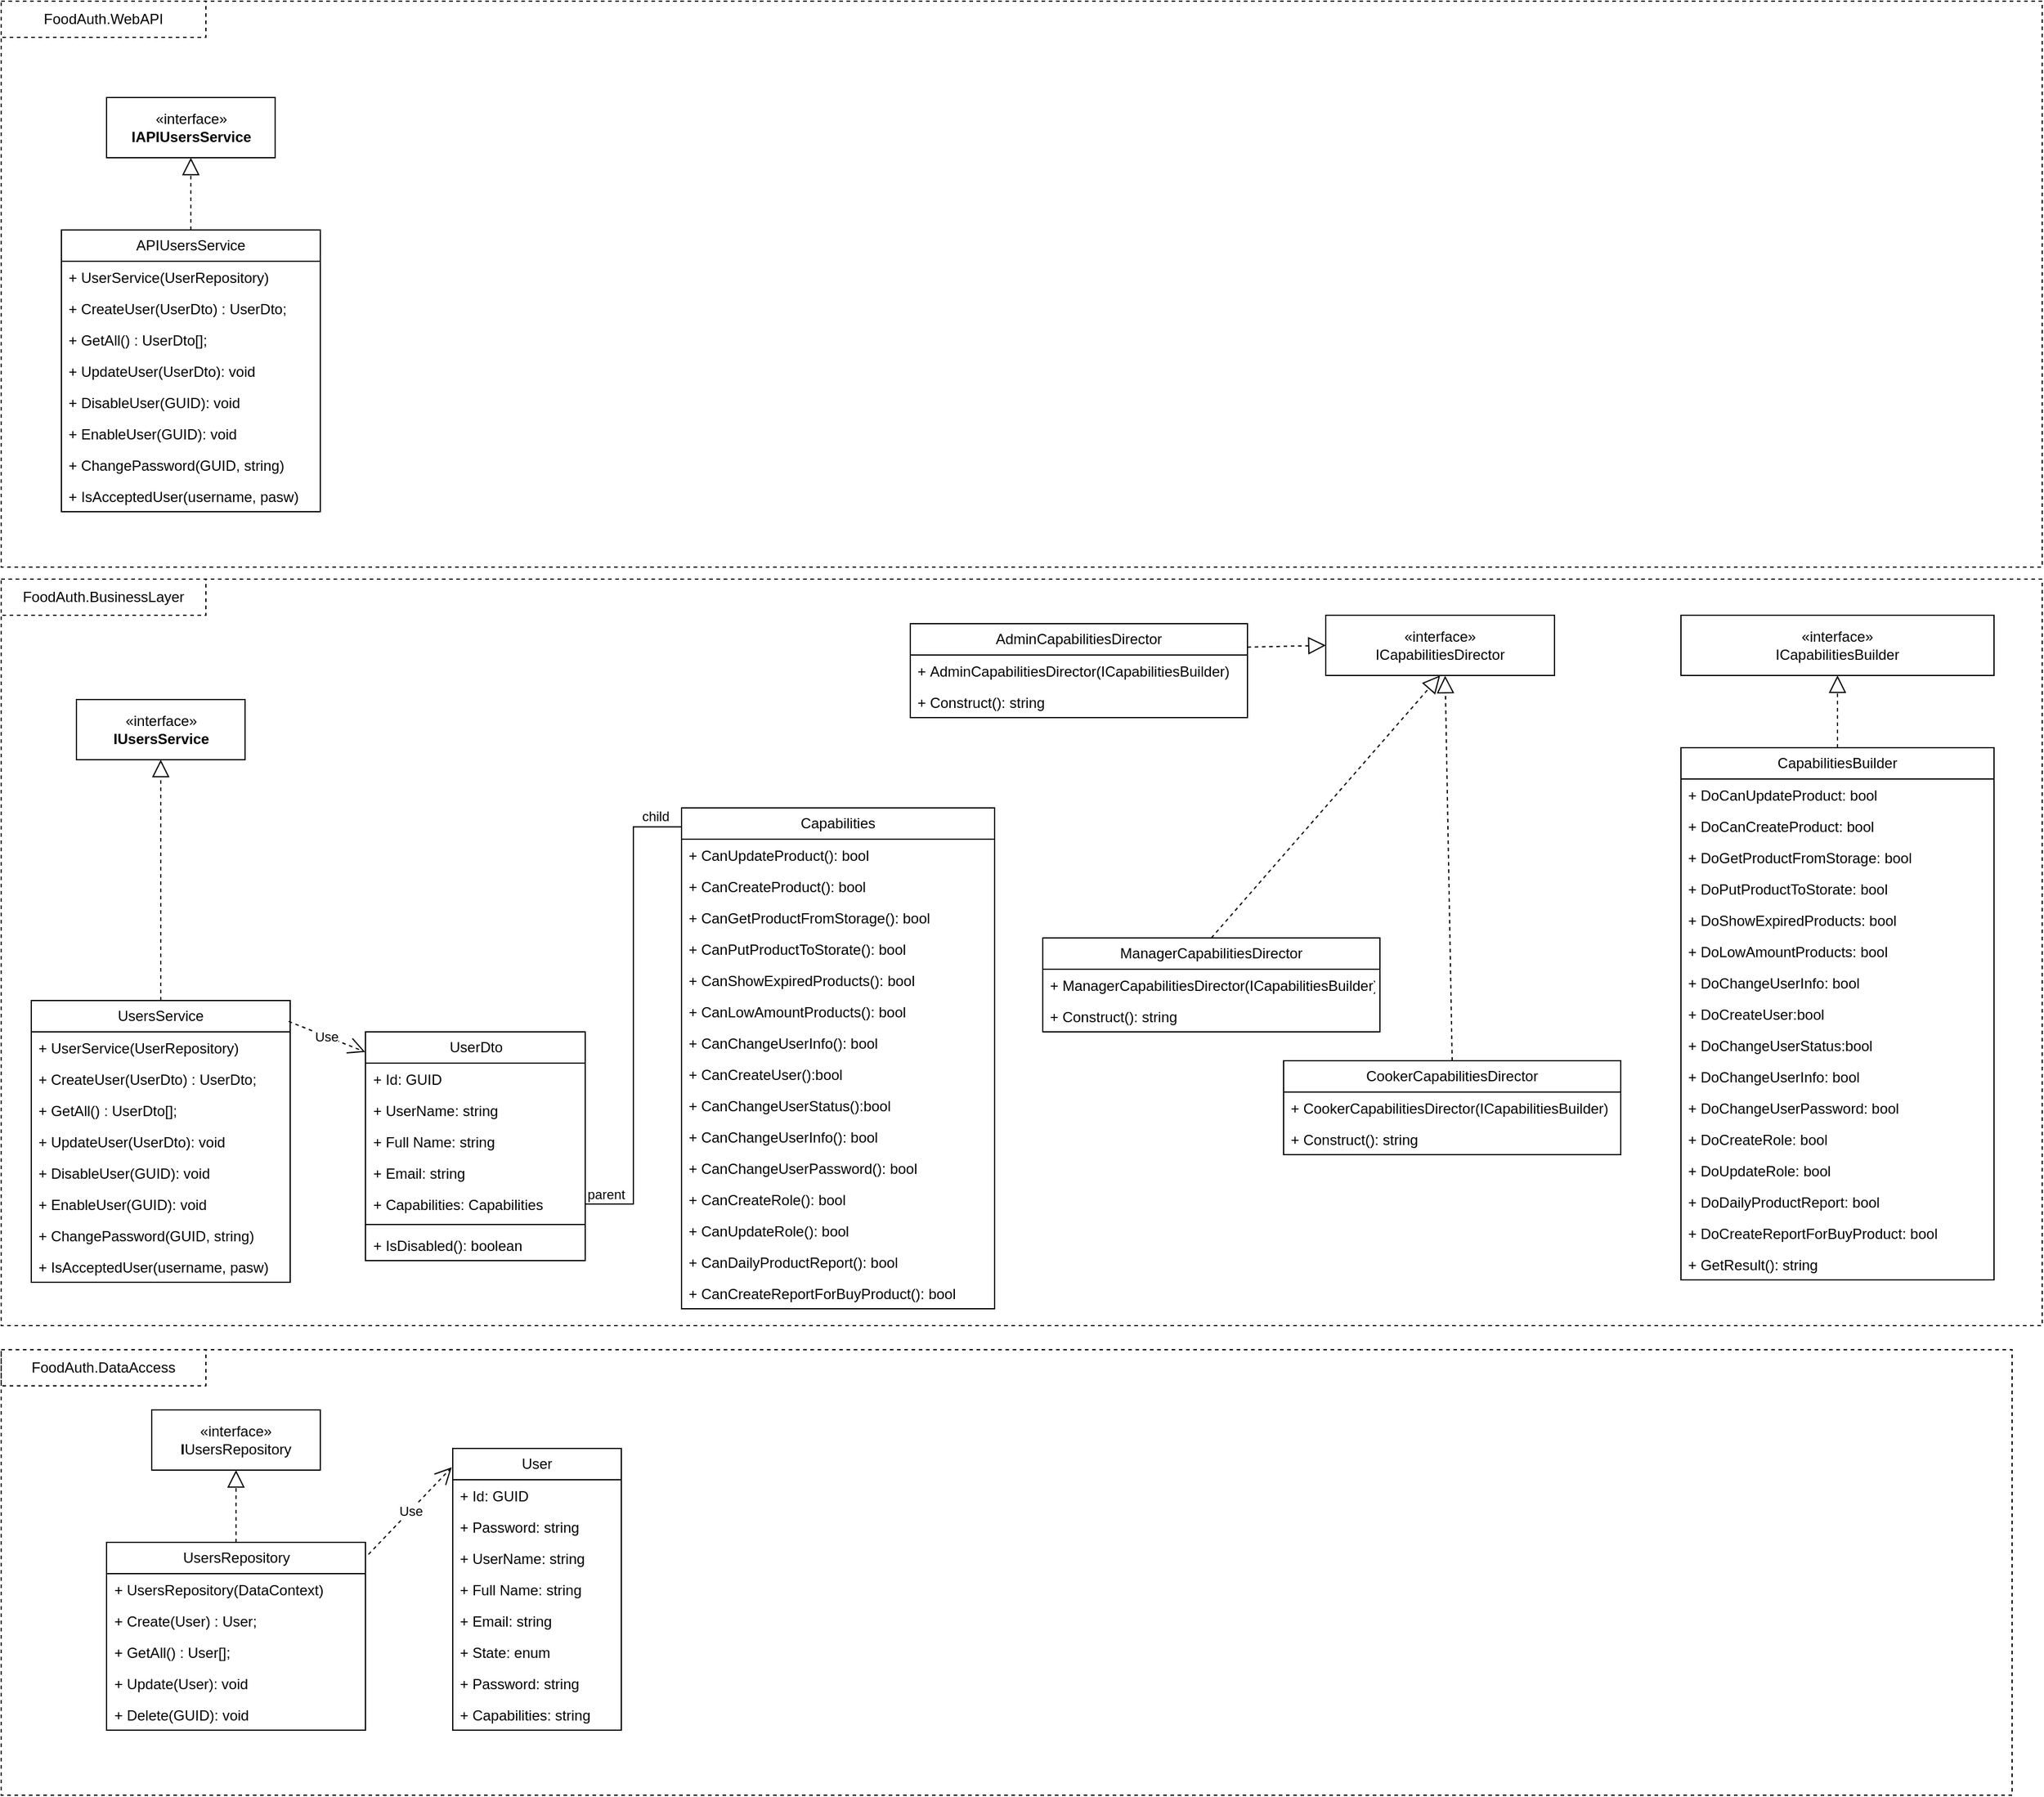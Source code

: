 <mxfile version="22.0.0" type="device">
  <diagram name="Page-1" id="muLGFRcbvZJjaOLJ9_g9">
    <mxGraphModel dx="5577" dy="3833" grid="1" gridSize="10" guides="1" tooltips="1" connect="1" arrows="1" fold="1" page="1" pageScale="1" pageWidth="850" pageHeight="1100" math="0" shadow="0">
      <root>
        <mxCell id="0" />
        <mxCell id="1" parent="0" />
        <mxCell id="N_aqeByG3ck3YnSyiemr-96" value="" style="rounded=0;whiteSpace=wrap;html=1;dashed=1;" parent="1" vertex="1">
          <mxGeometry x="-825" y="950" width="1670" height="370" as="geometry" />
        </mxCell>
        <mxCell id="N_aqeByG3ck3YnSyiemr-94" value="" style="rounded=0;whiteSpace=wrap;html=1;dashed=1;" parent="1" vertex="1">
          <mxGeometry x="-825" y="310" width="1695" height="620" as="geometry" />
        </mxCell>
        <mxCell id="N_aqeByG3ck3YnSyiemr-1" value="UserDto" style="swimlane;fontStyle=0;childLayout=stackLayout;horizontal=1;startSize=26;fillColor=none;horizontalStack=0;resizeParent=1;resizeParentMax=0;resizeLast=0;collapsible=1;marginBottom=0;whiteSpace=wrap;html=1;" parent="1" vertex="1">
          <mxGeometry x="-522.5" y="686" width="182.5" height="190" as="geometry" />
        </mxCell>
        <mxCell id="N_aqeByG3ck3YnSyiemr-2" value="+ Id: GUID" style="text;strokeColor=none;fillColor=none;align=left;verticalAlign=top;spacingLeft=4;spacingRight=4;overflow=hidden;rotatable=0;points=[[0,0.5],[1,0.5]];portConstraint=eastwest;whiteSpace=wrap;html=1;" parent="N_aqeByG3ck3YnSyiemr-1" vertex="1">
          <mxGeometry y="26" width="182.5" height="26" as="geometry" />
        </mxCell>
        <mxCell id="N_aqeByG3ck3YnSyiemr-3" value="+ UserName: string" style="text;strokeColor=none;fillColor=none;align=left;verticalAlign=top;spacingLeft=4;spacingRight=4;overflow=hidden;rotatable=0;points=[[0,0.5],[1,0.5]];portConstraint=eastwest;whiteSpace=wrap;html=1;" parent="N_aqeByG3ck3YnSyiemr-1" vertex="1">
          <mxGeometry y="52" width="182.5" height="26" as="geometry" />
        </mxCell>
        <mxCell id="N_aqeByG3ck3YnSyiemr-76" value="+ Full Name: string" style="text;strokeColor=none;fillColor=none;align=left;verticalAlign=top;spacingLeft=4;spacingRight=4;overflow=hidden;rotatable=0;points=[[0,0.5],[1,0.5]];portConstraint=eastwest;whiteSpace=wrap;html=1;" parent="N_aqeByG3ck3YnSyiemr-1" vertex="1">
          <mxGeometry y="78" width="182.5" height="26" as="geometry" />
        </mxCell>
        <mxCell id="N_aqeByG3ck3YnSyiemr-75" value="+ Email: string" style="text;strokeColor=none;fillColor=none;align=left;verticalAlign=top;spacingLeft=4;spacingRight=4;overflow=hidden;rotatable=0;points=[[0,0.5],[1,0.5]];portConstraint=eastwest;whiteSpace=wrap;html=1;" parent="N_aqeByG3ck3YnSyiemr-1" vertex="1">
          <mxGeometry y="104" width="182.5" height="26" as="geometry" />
        </mxCell>
        <mxCell id="_5ADlvDaST6qmJXqZXYF-72" value="+&amp;nbsp;Capabilities:&amp;nbsp;Capabilities" style="text;strokeColor=none;fillColor=none;align=left;verticalAlign=top;spacingLeft=4;spacingRight=4;overflow=hidden;rotatable=0;points=[[0,0.5],[1,0.5]];portConstraint=eastwest;whiteSpace=wrap;html=1;" vertex="1" parent="N_aqeByG3ck3YnSyiemr-1">
          <mxGeometry y="130" width="182.5" height="26" as="geometry" />
        </mxCell>
        <mxCell id="_5ADlvDaST6qmJXqZXYF-108" value="" style="line;strokeWidth=1;fillColor=none;align=left;verticalAlign=middle;spacingTop=-1;spacingLeft=3;spacingRight=3;rotatable=0;labelPosition=right;points=[];portConstraint=eastwest;strokeColor=inherit;" vertex="1" parent="N_aqeByG3ck3YnSyiemr-1">
          <mxGeometry y="156" width="182.5" height="8" as="geometry" />
        </mxCell>
        <mxCell id="N_aqeByG3ck3YnSyiemr-90" value="+ IsDisabled(): boolean" style="text;strokeColor=none;fillColor=none;align=left;verticalAlign=top;spacingLeft=4;spacingRight=4;overflow=hidden;rotatable=0;points=[[0,0.5],[1,0.5]];portConstraint=eastwest;whiteSpace=wrap;html=1;" parent="N_aqeByG3ck3YnSyiemr-1" vertex="1">
          <mxGeometry y="164" width="182.5" height="26" as="geometry" />
        </mxCell>
        <mxCell id="N_aqeByG3ck3YnSyiemr-9" value="UsersService" style="swimlane;fontStyle=0;childLayout=stackLayout;horizontal=1;startSize=26;fillColor=none;horizontalStack=0;resizeParent=1;resizeParentMax=0;resizeLast=0;collapsible=1;marginBottom=0;whiteSpace=wrap;html=1;" parent="1" vertex="1">
          <mxGeometry x="-800" y="660" width="215" height="234" as="geometry" />
        </mxCell>
        <mxCell id="N_aqeByG3ck3YnSyiemr-11" value="&lt;div style=&quot;text-align: center;&quot;&gt;+&amp;nbsp;UserService(UserRepository)&lt;/div&gt;" style="text;strokeColor=none;fillColor=none;align=left;verticalAlign=top;spacingLeft=4;spacingRight=4;overflow=hidden;rotatable=0;points=[[0,0.5],[1,0.5]];portConstraint=eastwest;whiteSpace=wrap;html=1;" parent="N_aqeByG3ck3YnSyiemr-9" vertex="1">
          <mxGeometry y="26" width="215" height="26" as="geometry" />
        </mxCell>
        <mxCell id="N_aqeByG3ck3YnSyiemr-41" value="+ CreateUser(UserDto) : UserDto;" style="text;strokeColor=none;fillColor=none;align=left;verticalAlign=top;spacingLeft=4;spacingRight=4;overflow=hidden;rotatable=0;points=[[0,0.5],[1,0.5]];portConstraint=eastwest;whiteSpace=wrap;html=1;" parent="N_aqeByG3ck3YnSyiemr-9" vertex="1">
          <mxGeometry y="52" width="215" height="26" as="geometry" />
        </mxCell>
        <mxCell id="N_aqeByG3ck3YnSyiemr-86" value="+ GetAll() : UserDto[];" style="text;strokeColor=none;fillColor=none;align=left;verticalAlign=top;spacingLeft=4;spacingRight=4;overflow=hidden;rotatable=0;points=[[0,0.5],[1,0.5]];portConstraint=eastwest;whiteSpace=wrap;html=1;" parent="N_aqeByG3ck3YnSyiemr-9" vertex="1">
          <mxGeometry y="78" width="215" height="26" as="geometry" />
        </mxCell>
        <mxCell id="N_aqeByG3ck3YnSyiemr-40" value="+ UpdateUser(UserDto): void" style="text;strokeColor=none;fillColor=none;align=left;verticalAlign=top;spacingLeft=4;spacingRight=4;overflow=hidden;rotatable=0;points=[[0,0.5],[1,0.5]];portConstraint=eastwest;whiteSpace=wrap;html=1;" parent="N_aqeByG3ck3YnSyiemr-9" vertex="1">
          <mxGeometry y="104" width="215" height="26" as="geometry" />
        </mxCell>
        <mxCell id="N_aqeByG3ck3YnSyiemr-17" value="+ DisableUser(GUID): void" style="text;strokeColor=none;fillColor=none;align=left;verticalAlign=top;spacingLeft=4;spacingRight=4;overflow=hidden;rotatable=0;points=[[0,0.5],[1,0.5]];portConstraint=eastwest;whiteSpace=wrap;html=1;" parent="N_aqeByG3ck3YnSyiemr-9" vertex="1">
          <mxGeometry y="130" width="215" height="26" as="geometry" />
        </mxCell>
        <mxCell id="N_aqeByG3ck3YnSyiemr-91" value="+ EnableUser(GUID): void" style="text;strokeColor=none;fillColor=none;align=left;verticalAlign=top;spacingLeft=4;spacingRight=4;overflow=hidden;rotatable=0;points=[[0,0.5],[1,0.5]];portConstraint=eastwest;whiteSpace=wrap;html=1;" parent="N_aqeByG3ck3YnSyiemr-9" vertex="1">
          <mxGeometry y="156" width="215" height="26" as="geometry" />
        </mxCell>
        <mxCell id="N_aqeByG3ck3YnSyiemr-89" value="+ ChangePassword(GUID, string)" style="text;strokeColor=none;fillColor=none;align=left;verticalAlign=top;spacingLeft=4;spacingRight=4;overflow=hidden;rotatable=0;points=[[0,0.5],[1,0.5]];portConstraint=eastwest;whiteSpace=wrap;html=1;" parent="N_aqeByG3ck3YnSyiemr-9" vertex="1">
          <mxGeometry y="182" width="215" height="26" as="geometry" />
        </mxCell>
        <mxCell id="N_aqeByG3ck3YnSyiemr-22" value="+ IsAcceptedUser(username, pasw)" style="text;strokeColor=none;fillColor=none;align=left;verticalAlign=top;spacingLeft=4;spacingRight=4;overflow=hidden;rotatable=0;points=[[0,0.5],[1,0.5]];portConstraint=eastwest;whiteSpace=wrap;html=1;" parent="N_aqeByG3ck3YnSyiemr-9" vertex="1">
          <mxGeometry y="208" width="215" height="26" as="geometry" />
        </mxCell>
        <mxCell id="N_aqeByG3ck3YnSyiemr-26" value="«interface»&lt;br&gt;&lt;b&gt;IUsersService&lt;/b&gt;" style="html=1;whiteSpace=wrap;" parent="1" vertex="1">
          <mxGeometry x="-762.5" y="410" width="140" height="50" as="geometry" />
        </mxCell>
        <mxCell id="N_aqeByG3ck3YnSyiemr-27" value="" style="endArrow=block;dashed=1;endFill=0;endSize=12;html=1;rounded=0;entryX=0.5;entryY=1;entryDx=0;entryDy=0;exitX=0.5;exitY=0;exitDx=0;exitDy=0;" parent="1" source="N_aqeByG3ck3YnSyiemr-9" target="N_aqeByG3ck3YnSyiemr-26" edge="1">
          <mxGeometry width="160" relative="1" as="geometry">
            <mxPoint x="-622.25" y="638" as="sourcePoint" />
            <mxPoint x="-781.25" y="519" as="targetPoint" />
          </mxGeometry>
        </mxCell>
        <mxCell id="N_aqeByG3ck3YnSyiemr-95" value="FoodAuth.BusinessLayer" style="text;html=1;strokeColor=default;fillColor=none;align=center;verticalAlign=middle;whiteSpace=wrap;rounded=0;dashed=1;" parent="1" vertex="1">
          <mxGeometry x="-825" y="310" width="170" height="30" as="geometry" />
        </mxCell>
        <mxCell id="N_aqeByG3ck3YnSyiemr-97" value="FoodAuth.DataAccess" style="text;html=1;strokeColor=default;fillColor=none;align=center;verticalAlign=middle;whiteSpace=wrap;rounded=0;dashed=1;" parent="1" vertex="1">
          <mxGeometry x="-825" y="950" width="170" height="30" as="geometry" />
        </mxCell>
        <mxCell id="N_aqeByG3ck3YnSyiemr-98" value="UsersRepository" style="swimlane;fontStyle=0;childLayout=stackLayout;horizontal=1;startSize=26;fillColor=none;horizontalStack=0;resizeParent=1;resizeParentMax=0;resizeLast=0;collapsible=1;marginBottom=0;whiteSpace=wrap;html=1;" parent="1" vertex="1">
          <mxGeometry x="-737.5" y="1110" width="215" height="156" as="geometry" />
        </mxCell>
        <mxCell id="N_aqeByG3ck3YnSyiemr-99" value="&lt;div style=&quot;text-align: center;&quot;&gt;+ UsersRepository(DataContext)&lt;/div&gt;" style="text;strokeColor=none;fillColor=none;align=left;verticalAlign=top;spacingLeft=4;spacingRight=4;overflow=hidden;rotatable=0;points=[[0,0.5],[1,0.5]];portConstraint=eastwest;whiteSpace=wrap;html=1;" parent="N_aqeByG3ck3YnSyiemr-98" vertex="1">
          <mxGeometry y="26" width="215" height="26" as="geometry" />
        </mxCell>
        <mxCell id="N_aqeByG3ck3YnSyiemr-100" value="+ Create(User) : User;" style="text;strokeColor=none;fillColor=none;align=left;verticalAlign=top;spacingLeft=4;spacingRight=4;overflow=hidden;rotatable=0;points=[[0,0.5],[1,0.5]];portConstraint=eastwest;whiteSpace=wrap;html=1;" parent="N_aqeByG3ck3YnSyiemr-98" vertex="1">
          <mxGeometry y="52" width="215" height="26" as="geometry" />
        </mxCell>
        <mxCell id="N_aqeByG3ck3YnSyiemr-101" value="+ GetAll() : User[];" style="text;strokeColor=none;fillColor=none;align=left;verticalAlign=top;spacingLeft=4;spacingRight=4;overflow=hidden;rotatable=0;points=[[0,0.5],[1,0.5]];portConstraint=eastwest;whiteSpace=wrap;html=1;" parent="N_aqeByG3ck3YnSyiemr-98" vertex="1">
          <mxGeometry y="78" width="215" height="26" as="geometry" />
        </mxCell>
        <mxCell id="N_aqeByG3ck3YnSyiemr-102" value="+ Update(User): void" style="text;strokeColor=none;fillColor=none;align=left;verticalAlign=top;spacingLeft=4;spacingRight=4;overflow=hidden;rotatable=0;points=[[0,0.5],[1,0.5]];portConstraint=eastwest;whiteSpace=wrap;html=1;" parent="N_aqeByG3ck3YnSyiemr-98" vertex="1">
          <mxGeometry y="104" width="215" height="26" as="geometry" />
        </mxCell>
        <mxCell id="N_aqeByG3ck3YnSyiemr-103" value="+ Delete(GUID): void" style="text;strokeColor=none;fillColor=none;align=left;verticalAlign=top;spacingLeft=4;spacingRight=4;overflow=hidden;rotatable=0;points=[[0,0.5],[1,0.5]];portConstraint=eastwest;whiteSpace=wrap;html=1;" parent="N_aqeByG3ck3YnSyiemr-98" vertex="1">
          <mxGeometry y="130" width="215" height="26" as="geometry" />
        </mxCell>
        <mxCell id="N_aqeByG3ck3YnSyiemr-107" value="«interface»&lt;br&gt;&lt;b&gt;I&lt;/b&gt;UsersRepository" style="html=1;whiteSpace=wrap;" parent="1" vertex="1">
          <mxGeometry x="-700" y="1000" width="140" height="50" as="geometry" />
        </mxCell>
        <mxCell id="N_aqeByG3ck3YnSyiemr-108" value="" style="endArrow=block;dashed=1;endFill=0;endSize=12;html=1;rounded=0;entryX=0.5;entryY=1;entryDx=0;entryDy=0;exitX=0.5;exitY=0;exitDx=0;exitDy=0;" parent="1" source="N_aqeByG3ck3YnSyiemr-98" target="N_aqeByG3ck3YnSyiemr-107" edge="1">
          <mxGeometry width="160" relative="1" as="geometry">
            <mxPoint x="-629.5" y="1100" as="sourcePoint" />
            <mxPoint x="-827.5" y="1029" as="targetPoint" />
          </mxGeometry>
        </mxCell>
        <mxCell id="N_aqeByG3ck3YnSyiemr-125" value="User" style="swimlane;fontStyle=0;childLayout=stackLayout;horizontal=1;startSize=26;fillColor=none;horizontalStack=0;resizeParent=1;resizeParentMax=0;resizeLast=0;collapsible=1;marginBottom=0;whiteSpace=wrap;html=1;" parent="1" vertex="1">
          <mxGeometry x="-450" y="1032" width="140" height="234" as="geometry" />
        </mxCell>
        <mxCell id="N_aqeByG3ck3YnSyiemr-126" value="+ Id: GUID" style="text;strokeColor=none;fillColor=none;align=left;verticalAlign=top;spacingLeft=4;spacingRight=4;overflow=hidden;rotatable=0;points=[[0,0.5],[1,0.5]];portConstraint=eastwest;whiteSpace=wrap;html=1;" parent="N_aqeByG3ck3YnSyiemr-125" vertex="1">
          <mxGeometry y="26" width="140" height="26" as="geometry" />
        </mxCell>
        <mxCell id="N_aqeByG3ck3YnSyiemr-135" value="+ Password: string" style="text;strokeColor=none;fillColor=none;align=left;verticalAlign=top;spacingLeft=4;spacingRight=4;overflow=hidden;rotatable=0;points=[[0,0.5],[1,0.5]];portConstraint=eastwest;whiteSpace=wrap;html=1;" parent="N_aqeByG3ck3YnSyiemr-125" vertex="1">
          <mxGeometry y="52" width="140" height="26" as="geometry" />
        </mxCell>
        <mxCell id="N_aqeByG3ck3YnSyiemr-127" value="+ UserName: string" style="text;strokeColor=none;fillColor=none;align=left;verticalAlign=top;spacingLeft=4;spacingRight=4;overflow=hidden;rotatable=0;points=[[0,0.5],[1,0.5]];portConstraint=eastwest;whiteSpace=wrap;html=1;" parent="N_aqeByG3ck3YnSyiemr-125" vertex="1">
          <mxGeometry y="78" width="140" height="26" as="geometry" />
        </mxCell>
        <mxCell id="N_aqeByG3ck3YnSyiemr-128" value="+ Full Name: string" style="text;strokeColor=none;fillColor=none;align=left;verticalAlign=top;spacingLeft=4;spacingRight=4;overflow=hidden;rotatable=0;points=[[0,0.5],[1,0.5]];portConstraint=eastwest;whiteSpace=wrap;html=1;" parent="N_aqeByG3ck3YnSyiemr-125" vertex="1">
          <mxGeometry y="104" width="140" height="26" as="geometry" />
        </mxCell>
        <mxCell id="N_aqeByG3ck3YnSyiemr-129" value="+ Email: string" style="text;strokeColor=none;fillColor=none;align=left;verticalAlign=top;spacingLeft=4;spacingRight=4;overflow=hidden;rotatable=0;points=[[0,0.5],[1,0.5]];portConstraint=eastwest;whiteSpace=wrap;html=1;" parent="N_aqeByG3ck3YnSyiemr-125" vertex="1">
          <mxGeometry y="130" width="140" height="26" as="geometry" />
        </mxCell>
        <mxCell id="N_aqeByG3ck3YnSyiemr-130" value="+ State: enum" style="text;strokeColor=none;fillColor=none;align=left;verticalAlign=top;spacingLeft=4;spacingRight=4;overflow=hidden;rotatable=0;points=[[0,0.5],[1,0.5]];portConstraint=eastwest;whiteSpace=wrap;html=1;" parent="N_aqeByG3ck3YnSyiemr-125" vertex="1">
          <mxGeometry y="156" width="140" height="26" as="geometry" />
        </mxCell>
        <mxCell id="N_aqeByG3ck3YnSyiemr-131" value="+ Password: string" style="text;strokeColor=none;fillColor=none;align=left;verticalAlign=top;spacingLeft=4;spacingRight=4;overflow=hidden;rotatable=0;points=[[0,0.5],[1,0.5]];portConstraint=eastwest;whiteSpace=wrap;html=1;" parent="N_aqeByG3ck3YnSyiemr-125" vertex="1">
          <mxGeometry y="182" width="140" height="26" as="geometry" />
        </mxCell>
        <mxCell id="_5ADlvDaST6qmJXqZXYF-67" value="+ Capabilities: string" style="text;strokeColor=none;fillColor=none;align=left;verticalAlign=top;spacingLeft=4;spacingRight=4;overflow=hidden;rotatable=0;points=[[0,0.5],[1,0.5]];portConstraint=eastwest;whiteSpace=wrap;html=1;" vertex="1" parent="N_aqeByG3ck3YnSyiemr-125">
          <mxGeometry y="208" width="140" height="26" as="geometry" />
        </mxCell>
        <mxCell id="_5ADlvDaST6qmJXqZXYF-4" value="CapabilitiesBuilder" style="swimlane;fontStyle=0;childLayout=stackLayout;horizontal=1;startSize=26;fillColor=none;horizontalStack=0;resizeParent=1;resizeParentMax=0;resizeLast=0;collapsible=1;marginBottom=0;whiteSpace=wrap;html=1;" vertex="1" parent="1">
          <mxGeometry x="570" y="450" width="260" height="442" as="geometry" />
        </mxCell>
        <mxCell id="_5ADlvDaST6qmJXqZXYF-8" value="+ DoCanUpdateProduct: bool" style="text;strokeColor=none;fillColor=none;align=left;verticalAlign=top;spacingLeft=4;spacingRight=4;overflow=hidden;rotatable=0;points=[[0,0.5],[1,0.5]];portConstraint=eastwest;whiteSpace=wrap;html=1;" vertex="1" parent="_5ADlvDaST6qmJXqZXYF-4">
          <mxGeometry y="26" width="260" height="26" as="geometry" />
        </mxCell>
        <mxCell id="_5ADlvDaST6qmJXqZXYF-6" value="+ DoCanCreateProduct: bool" style="text;strokeColor=none;fillColor=none;align=left;verticalAlign=top;spacingLeft=4;spacingRight=4;overflow=hidden;rotatable=0;points=[[0,0.5],[1,0.5]];portConstraint=eastwest;whiteSpace=wrap;html=1;" vertex="1" parent="_5ADlvDaST6qmJXqZXYF-4">
          <mxGeometry y="52" width="260" height="26" as="geometry" />
        </mxCell>
        <mxCell id="_5ADlvDaST6qmJXqZXYF-7" value="+ DoGetProductFromStorage: bool" style="text;strokeColor=none;fillColor=none;align=left;verticalAlign=top;spacingLeft=4;spacingRight=4;overflow=hidden;rotatable=0;points=[[0,0.5],[1,0.5]];portConstraint=eastwest;whiteSpace=wrap;html=1;" vertex="1" parent="_5ADlvDaST6qmJXqZXYF-4">
          <mxGeometry y="78" width="260" height="26" as="geometry" />
        </mxCell>
        <mxCell id="_5ADlvDaST6qmJXqZXYF-9" value="+&amp;nbsp;DoPutProductToStorate: bool" style="text;strokeColor=none;fillColor=none;align=left;verticalAlign=top;spacingLeft=4;spacingRight=4;overflow=hidden;rotatable=0;points=[[0,0.5],[1,0.5]];portConstraint=eastwest;whiteSpace=wrap;html=1;" vertex="1" parent="_5ADlvDaST6qmJXqZXYF-4">
          <mxGeometry y="104" width="260" height="26" as="geometry" />
        </mxCell>
        <mxCell id="_5ADlvDaST6qmJXqZXYF-10" value="+&amp;nbsp;DoShowExpiredProducts: bool" style="text;strokeColor=none;fillColor=none;align=left;verticalAlign=top;spacingLeft=4;spacingRight=4;overflow=hidden;rotatable=0;points=[[0,0.5],[1,0.5]];portConstraint=eastwest;whiteSpace=wrap;html=1;" vertex="1" parent="_5ADlvDaST6qmJXqZXYF-4">
          <mxGeometry y="130" width="260" height="26" as="geometry" />
        </mxCell>
        <mxCell id="_5ADlvDaST6qmJXqZXYF-11" value="+&amp;nbsp;DoLowAmountProducts: bool" style="text;strokeColor=none;fillColor=none;align=left;verticalAlign=top;spacingLeft=4;spacingRight=4;overflow=hidden;rotatable=0;points=[[0,0.5],[1,0.5]];portConstraint=eastwest;whiteSpace=wrap;html=1;" vertex="1" parent="_5ADlvDaST6qmJXqZXYF-4">
          <mxGeometry y="156" width="260" height="26" as="geometry" />
        </mxCell>
        <mxCell id="_5ADlvDaST6qmJXqZXYF-12" value="+ DoChangeUserInfo: bool" style="text;strokeColor=none;fillColor=none;align=left;verticalAlign=top;spacingLeft=4;spacingRight=4;overflow=hidden;rotatable=0;points=[[0,0.5],[1,0.5]];portConstraint=eastwest;whiteSpace=wrap;html=1;" vertex="1" parent="_5ADlvDaST6qmJXqZXYF-4">
          <mxGeometry y="182" width="260" height="26" as="geometry" />
        </mxCell>
        <mxCell id="_5ADlvDaST6qmJXqZXYF-26" value="+&amp;nbsp;DoCreateUser:bool" style="text;strokeColor=none;fillColor=none;align=left;verticalAlign=top;spacingLeft=4;spacingRight=4;overflow=hidden;rotatable=0;points=[[0,0.5],[1,0.5]];portConstraint=eastwest;whiteSpace=wrap;html=1;" vertex="1" parent="_5ADlvDaST6qmJXqZXYF-4">
          <mxGeometry y="208" width="260" height="26" as="geometry" />
        </mxCell>
        <mxCell id="_5ADlvDaST6qmJXqZXYF-27" value="+&amp;nbsp;DoChangeUserStatus:bool" style="text;strokeColor=none;fillColor=none;align=left;verticalAlign=top;spacingLeft=4;spacingRight=4;overflow=hidden;rotatable=0;points=[[0,0.5],[1,0.5]];portConstraint=eastwest;whiteSpace=wrap;html=1;" vertex="1" parent="_5ADlvDaST6qmJXqZXYF-4">
          <mxGeometry y="234" width="260" height="26" as="geometry" />
        </mxCell>
        <mxCell id="_5ADlvDaST6qmJXqZXYF-28" value="+ DoChangeUserInfo: bool" style="text;strokeColor=none;fillColor=none;align=left;verticalAlign=top;spacingLeft=4;spacingRight=4;overflow=hidden;rotatable=0;points=[[0,0.5],[1,0.5]];portConstraint=eastwest;whiteSpace=wrap;html=1;" vertex="1" parent="_5ADlvDaST6qmJXqZXYF-4">
          <mxGeometry y="260" width="260" height="26" as="geometry" />
        </mxCell>
        <mxCell id="_5ADlvDaST6qmJXqZXYF-29" value="+&amp;nbsp;DoChangeUserPassword: bool" style="text;strokeColor=none;fillColor=none;align=left;verticalAlign=top;spacingLeft=4;spacingRight=4;overflow=hidden;rotatable=0;points=[[0,0.5],[1,0.5]];portConstraint=eastwest;whiteSpace=wrap;html=1;" vertex="1" parent="_5ADlvDaST6qmJXqZXYF-4">
          <mxGeometry y="286" width="260" height="26" as="geometry" />
        </mxCell>
        <mxCell id="_5ADlvDaST6qmJXqZXYF-30" value="+&amp;nbsp;DoCreateRole: bool" style="text;strokeColor=none;fillColor=none;align=left;verticalAlign=top;spacingLeft=4;spacingRight=4;overflow=hidden;rotatable=0;points=[[0,0.5],[1,0.5]];portConstraint=eastwest;whiteSpace=wrap;html=1;" vertex="1" parent="_5ADlvDaST6qmJXqZXYF-4">
          <mxGeometry y="312" width="260" height="26" as="geometry" />
        </mxCell>
        <mxCell id="_5ADlvDaST6qmJXqZXYF-31" value="+&amp;nbsp;DoUpdateRole: bool" style="text;strokeColor=none;fillColor=none;align=left;verticalAlign=top;spacingLeft=4;spacingRight=4;overflow=hidden;rotatable=0;points=[[0,0.5],[1,0.5]];portConstraint=eastwest;whiteSpace=wrap;html=1;" vertex="1" parent="_5ADlvDaST6qmJXqZXYF-4">
          <mxGeometry y="338" width="260" height="26" as="geometry" />
        </mxCell>
        <mxCell id="_5ADlvDaST6qmJXqZXYF-32" value="+&amp;nbsp;DoDailyProductReport: bool" style="text;strokeColor=none;fillColor=none;align=left;verticalAlign=top;spacingLeft=4;spacingRight=4;overflow=hidden;rotatable=0;points=[[0,0.5],[1,0.5]];portConstraint=eastwest;whiteSpace=wrap;html=1;" vertex="1" parent="_5ADlvDaST6qmJXqZXYF-4">
          <mxGeometry y="364" width="260" height="26" as="geometry" />
        </mxCell>
        <mxCell id="_5ADlvDaST6qmJXqZXYF-33" value="+&amp;nbsp;DoCreateReportForBuyProduct: bool" style="text;strokeColor=none;fillColor=none;align=left;verticalAlign=top;spacingLeft=4;spacingRight=4;overflow=hidden;rotatable=0;points=[[0,0.5],[1,0.5]];portConstraint=eastwest;whiteSpace=wrap;html=1;" vertex="1" parent="_5ADlvDaST6qmJXqZXYF-4">
          <mxGeometry y="390" width="260" height="26" as="geometry" />
        </mxCell>
        <mxCell id="_5ADlvDaST6qmJXqZXYF-59" value="+&amp;nbsp;GetResult(): string" style="text;strokeColor=none;fillColor=none;align=left;verticalAlign=top;spacingLeft=4;spacingRight=4;overflow=hidden;rotatable=0;points=[[0,0.5],[1,0.5]];portConstraint=eastwest;whiteSpace=wrap;html=1;" vertex="1" parent="_5ADlvDaST6qmJXqZXYF-4">
          <mxGeometry y="416" width="260" height="26" as="geometry" />
        </mxCell>
        <mxCell id="_5ADlvDaST6qmJXqZXYF-37" value="CookerCapabilitiesDirector" style="swimlane;fontStyle=0;childLayout=stackLayout;horizontal=1;startSize=26;fillColor=none;horizontalStack=0;resizeParent=1;resizeParentMax=0;resizeLast=0;collapsible=1;marginBottom=0;whiteSpace=wrap;html=1;" vertex="1" parent="1">
          <mxGeometry x="240" y="710" width="280" height="78" as="geometry" />
        </mxCell>
        <mxCell id="_5ADlvDaST6qmJXqZXYF-38" value="+&amp;nbsp;CookerCapabilitiesDirector(ICapabilitiesBuilder)" style="text;strokeColor=none;fillColor=none;align=left;verticalAlign=top;spacingLeft=4;spacingRight=4;overflow=hidden;rotatable=0;points=[[0,0.5],[1,0.5]];portConstraint=eastwest;whiteSpace=wrap;html=1;" vertex="1" parent="_5ADlvDaST6qmJXqZXYF-37">
          <mxGeometry y="26" width="280" height="26" as="geometry" />
        </mxCell>
        <mxCell id="_5ADlvDaST6qmJXqZXYF-54" value="+&amp;nbsp;Construct(): string" style="text;strokeColor=none;fillColor=none;align=left;verticalAlign=top;spacingLeft=4;spacingRight=4;overflow=hidden;rotatable=0;points=[[0,0.5],[1,0.5]];portConstraint=eastwest;whiteSpace=wrap;html=1;" vertex="1" parent="_5ADlvDaST6qmJXqZXYF-37">
          <mxGeometry y="52" width="280" height="26" as="geometry" />
        </mxCell>
        <mxCell id="_5ADlvDaST6qmJXqZXYF-55" value="«interface»&lt;br&gt;ICapabilitiesBuilder" style="html=1;whiteSpace=wrap;" vertex="1" parent="1">
          <mxGeometry x="570" y="340" width="260" height="50" as="geometry" />
        </mxCell>
        <mxCell id="_5ADlvDaST6qmJXqZXYF-56" value="" style="endArrow=block;dashed=1;endFill=0;endSize=12;html=1;rounded=0;entryX=0.5;entryY=1;entryDx=0;entryDy=0;exitX=0.5;exitY=0;exitDx=0;exitDy=0;" edge="1" parent="1" source="_5ADlvDaST6qmJXqZXYF-4" target="_5ADlvDaST6qmJXqZXYF-55">
          <mxGeometry width="160" relative="1" as="geometry">
            <mxPoint x="310" y="770" as="sourcePoint" />
            <mxPoint x="470" y="770" as="targetPoint" />
          </mxGeometry>
        </mxCell>
        <mxCell id="_5ADlvDaST6qmJXqZXYF-57" value="«interface»&lt;br&gt;ICapabilitiesDirector" style="html=1;whiteSpace=wrap;" vertex="1" parent="1">
          <mxGeometry x="275" y="340" width="190" height="50" as="geometry" />
        </mxCell>
        <mxCell id="_5ADlvDaST6qmJXqZXYF-58" value="" style="endArrow=block;dashed=1;endFill=0;endSize=12;html=1;rounded=0;entryX=0.522;entryY=1.006;entryDx=0;entryDy=0;exitX=0.5;exitY=0;exitDx=0;exitDy=0;entryPerimeter=0;" edge="1" parent="1" source="_5ADlvDaST6qmJXqZXYF-37" target="_5ADlvDaST6qmJXqZXYF-57">
          <mxGeometry width="160" relative="1" as="geometry">
            <mxPoint x="590" y="600" as="sourcePoint" />
            <mxPoint x="750" y="600" as="targetPoint" />
          </mxGeometry>
        </mxCell>
        <mxCell id="_5ADlvDaST6qmJXqZXYF-60" value="ManagerCapabilitiesDirector" style="swimlane;fontStyle=0;childLayout=stackLayout;horizontal=1;startSize=26;fillColor=none;horizontalStack=0;resizeParent=1;resizeParentMax=0;resizeLast=0;collapsible=1;marginBottom=0;whiteSpace=wrap;html=1;" vertex="1" parent="1">
          <mxGeometry x="40" y="608" width="280" height="78" as="geometry" />
        </mxCell>
        <mxCell id="_5ADlvDaST6qmJXqZXYF-61" value="+&amp;nbsp;ManagerCapabilitiesDirector(ICapabilitiesBuilder)" style="text;strokeColor=none;fillColor=none;align=left;verticalAlign=top;spacingLeft=4;spacingRight=4;overflow=hidden;rotatable=0;points=[[0,0.5],[1,0.5]];portConstraint=eastwest;whiteSpace=wrap;html=1;" vertex="1" parent="_5ADlvDaST6qmJXqZXYF-60">
          <mxGeometry y="26" width="280" height="26" as="geometry" />
        </mxCell>
        <mxCell id="_5ADlvDaST6qmJXqZXYF-62" value="+&amp;nbsp;Construct(): string" style="text;strokeColor=none;fillColor=none;align=left;verticalAlign=top;spacingLeft=4;spacingRight=4;overflow=hidden;rotatable=0;points=[[0,0.5],[1,0.5]];portConstraint=eastwest;whiteSpace=wrap;html=1;" vertex="1" parent="_5ADlvDaST6qmJXqZXYF-60">
          <mxGeometry y="52" width="280" height="26" as="geometry" />
        </mxCell>
        <mxCell id="_5ADlvDaST6qmJXqZXYF-63" value="" style="endArrow=block;dashed=1;endFill=0;endSize=12;html=1;rounded=0;exitX=0.5;exitY=0;exitDx=0;exitDy=0;entryX=0.5;entryY=1;entryDx=0;entryDy=0;" edge="1" parent="1" source="_5ADlvDaST6qmJXqZXYF-60" target="_5ADlvDaST6qmJXqZXYF-57">
          <mxGeometry width="160" relative="1" as="geometry">
            <mxPoint x="110" y="840" as="sourcePoint" />
            <mxPoint x="110" y="390" as="targetPoint" />
          </mxGeometry>
        </mxCell>
        <mxCell id="_5ADlvDaST6qmJXqZXYF-68" value="AdminCapabilitiesDirector" style="swimlane;fontStyle=0;childLayout=stackLayout;horizontal=1;startSize=26;fillColor=none;horizontalStack=0;resizeParent=1;resizeParentMax=0;resizeLast=0;collapsible=1;marginBottom=0;whiteSpace=wrap;html=1;" vertex="1" parent="1">
          <mxGeometry x="-70" y="347" width="280" height="78" as="geometry" />
        </mxCell>
        <mxCell id="_5ADlvDaST6qmJXqZXYF-69" value="+&amp;nbsp;AdminCapabilitiesDirector(ICapabilitiesBuilder)" style="text;strokeColor=none;fillColor=none;align=left;verticalAlign=top;spacingLeft=4;spacingRight=4;overflow=hidden;rotatable=0;points=[[0,0.5],[1,0.5]];portConstraint=eastwest;whiteSpace=wrap;html=1;" vertex="1" parent="_5ADlvDaST6qmJXqZXYF-68">
          <mxGeometry y="26" width="280" height="26" as="geometry" />
        </mxCell>
        <mxCell id="_5ADlvDaST6qmJXqZXYF-70" value="+&amp;nbsp;Construct(): string" style="text;strokeColor=none;fillColor=none;align=left;verticalAlign=top;spacingLeft=4;spacingRight=4;overflow=hidden;rotatable=0;points=[[0,0.5],[1,0.5]];portConstraint=eastwest;whiteSpace=wrap;html=1;" vertex="1" parent="_5ADlvDaST6qmJXqZXYF-68">
          <mxGeometry y="52" width="280" height="26" as="geometry" />
        </mxCell>
        <mxCell id="_5ADlvDaST6qmJXqZXYF-71" value="" style="endArrow=block;dashed=1;endFill=0;endSize=12;html=1;rounded=0;exitX=1;exitY=0.25;exitDx=0;exitDy=0;entryX=0;entryY=0.5;entryDx=0;entryDy=0;" edge="1" parent="1" source="_5ADlvDaST6qmJXqZXYF-68" target="_5ADlvDaST6qmJXqZXYF-57">
          <mxGeometry width="160" relative="1" as="geometry">
            <mxPoint x="130" y="700" as="sourcePoint" />
            <mxPoint x="130" y="450" as="targetPoint" />
          </mxGeometry>
        </mxCell>
        <mxCell id="_5ADlvDaST6qmJXqZXYF-75" value="Capabilities" style="swimlane;fontStyle=0;childLayout=stackLayout;horizontal=1;startSize=26;fillColor=none;horizontalStack=0;resizeParent=1;resizeParentMax=0;resizeLast=0;collapsible=1;marginBottom=0;whiteSpace=wrap;html=1;" vertex="1" parent="1">
          <mxGeometry x="-260" y="500" width="260" height="416" as="geometry" />
        </mxCell>
        <mxCell id="_5ADlvDaST6qmJXqZXYF-77" value="+ CanUpdateProduct(): bool" style="text;strokeColor=none;fillColor=none;align=left;verticalAlign=top;spacingLeft=4;spacingRight=4;overflow=hidden;rotatable=0;points=[[0,0.5],[1,0.5]];portConstraint=eastwest;whiteSpace=wrap;html=1;" vertex="1" parent="_5ADlvDaST6qmJXqZXYF-75">
          <mxGeometry y="26" width="260" height="26" as="geometry" />
        </mxCell>
        <mxCell id="_5ADlvDaST6qmJXqZXYF-78" value="+ CanCreateProduct(): bool" style="text;strokeColor=none;fillColor=none;align=left;verticalAlign=top;spacingLeft=4;spacingRight=4;overflow=hidden;rotatable=0;points=[[0,0.5],[1,0.5]];portConstraint=eastwest;whiteSpace=wrap;html=1;" vertex="1" parent="_5ADlvDaST6qmJXqZXYF-75">
          <mxGeometry y="52" width="260" height="26" as="geometry" />
        </mxCell>
        <mxCell id="_5ADlvDaST6qmJXqZXYF-79" value="+ CanGetProductFromStorage(): bool" style="text;strokeColor=none;fillColor=none;align=left;verticalAlign=top;spacingLeft=4;spacingRight=4;overflow=hidden;rotatable=0;points=[[0,0.5],[1,0.5]];portConstraint=eastwest;whiteSpace=wrap;html=1;" vertex="1" parent="_5ADlvDaST6qmJXqZXYF-75">
          <mxGeometry y="78" width="260" height="26" as="geometry" />
        </mxCell>
        <mxCell id="_5ADlvDaST6qmJXqZXYF-80" value="+ CanPutProductToStorate(): bool" style="text;strokeColor=none;fillColor=none;align=left;verticalAlign=top;spacingLeft=4;spacingRight=4;overflow=hidden;rotatable=0;points=[[0,0.5],[1,0.5]];portConstraint=eastwest;whiteSpace=wrap;html=1;" vertex="1" parent="_5ADlvDaST6qmJXqZXYF-75">
          <mxGeometry y="104" width="260" height="26" as="geometry" />
        </mxCell>
        <mxCell id="_5ADlvDaST6qmJXqZXYF-81" value="+&amp;nbsp;CanShowExpiredProducts(): bool" style="text;strokeColor=none;fillColor=none;align=left;verticalAlign=top;spacingLeft=4;spacingRight=4;overflow=hidden;rotatable=0;points=[[0,0.5],[1,0.5]];portConstraint=eastwest;whiteSpace=wrap;html=1;" vertex="1" parent="_5ADlvDaST6qmJXqZXYF-75">
          <mxGeometry y="130" width="260" height="26" as="geometry" />
        </mxCell>
        <mxCell id="_5ADlvDaST6qmJXqZXYF-82" value="+&amp;nbsp;CanLowAmountProducts(): bool" style="text;strokeColor=none;fillColor=none;align=left;verticalAlign=top;spacingLeft=4;spacingRight=4;overflow=hidden;rotatable=0;points=[[0,0.5],[1,0.5]];portConstraint=eastwest;whiteSpace=wrap;html=1;" vertex="1" parent="_5ADlvDaST6qmJXqZXYF-75">
          <mxGeometry y="156" width="260" height="26" as="geometry" />
        </mxCell>
        <mxCell id="_5ADlvDaST6qmJXqZXYF-83" value="+ CanChangeUserInfo(): bool" style="text;strokeColor=none;fillColor=none;align=left;verticalAlign=top;spacingLeft=4;spacingRight=4;overflow=hidden;rotatable=0;points=[[0,0.5],[1,0.5]];portConstraint=eastwest;whiteSpace=wrap;html=1;" vertex="1" parent="_5ADlvDaST6qmJXqZXYF-75">
          <mxGeometry y="182" width="260" height="26" as="geometry" />
        </mxCell>
        <mxCell id="_5ADlvDaST6qmJXqZXYF-84" value="+&amp;nbsp;CanCreateUser():bool" style="text;strokeColor=none;fillColor=none;align=left;verticalAlign=top;spacingLeft=4;spacingRight=4;overflow=hidden;rotatable=0;points=[[0,0.5],[1,0.5]];portConstraint=eastwest;whiteSpace=wrap;html=1;" vertex="1" parent="_5ADlvDaST6qmJXqZXYF-75">
          <mxGeometry y="208" width="260" height="26" as="geometry" />
        </mxCell>
        <mxCell id="_5ADlvDaST6qmJXqZXYF-85" value="+&amp;nbsp;CanChangeUserStatus():bool" style="text;strokeColor=none;fillColor=none;align=left;verticalAlign=top;spacingLeft=4;spacingRight=4;overflow=hidden;rotatable=0;points=[[0,0.5],[1,0.5]];portConstraint=eastwest;whiteSpace=wrap;html=1;" vertex="1" parent="_5ADlvDaST6qmJXqZXYF-75">
          <mxGeometry y="234" width="260" height="26" as="geometry" />
        </mxCell>
        <mxCell id="_5ADlvDaST6qmJXqZXYF-86" value="+ CanChangeUserInfo(): bool" style="text;strokeColor=none;fillColor=none;align=left;verticalAlign=top;spacingLeft=4;spacingRight=4;overflow=hidden;rotatable=0;points=[[0,0.5],[1,0.5]];portConstraint=eastwest;whiteSpace=wrap;html=1;" vertex="1" parent="_5ADlvDaST6qmJXqZXYF-75">
          <mxGeometry y="260" width="260" height="26" as="geometry" />
        </mxCell>
        <mxCell id="_5ADlvDaST6qmJXqZXYF-87" value="+&amp;nbsp;CanChangeUserPassword(): bool" style="text;strokeColor=none;fillColor=none;align=left;verticalAlign=top;spacingLeft=4;spacingRight=4;overflow=hidden;rotatable=0;points=[[0,0.5],[1,0.5]];portConstraint=eastwest;whiteSpace=wrap;html=1;" vertex="1" parent="_5ADlvDaST6qmJXqZXYF-75">
          <mxGeometry y="286" width="260" height="26" as="geometry" />
        </mxCell>
        <mxCell id="_5ADlvDaST6qmJXqZXYF-88" value="+&amp;nbsp;CanCreateRole(): bool" style="text;strokeColor=none;fillColor=none;align=left;verticalAlign=top;spacingLeft=4;spacingRight=4;overflow=hidden;rotatable=0;points=[[0,0.5],[1,0.5]];portConstraint=eastwest;whiteSpace=wrap;html=1;" vertex="1" parent="_5ADlvDaST6qmJXqZXYF-75">
          <mxGeometry y="312" width="260" height="26" as="geometry" />
        </mxCell>
        <mxCell id="_5ADlvDaST6qmJXqZXYF-89" value="+&amp;nbsp;CanUpdateRole(): bool" style="text;strokeColor=none;fillColor=none;align=left;verticalAlign=top;spacingLeft=4;spacingRight=4;overflow=hidden;rotatable=0;points=[[0,0.5],[1,0.5]];portConstraint=eastwest;whiteSpace=wrap;html=1;" vertex="1" parent="_5ADlvDaST6qmJXqZXYF-75">
          <mxGeometry y="338" width="260" height="26" as="geometry" />
        </mxCell>
        <mxCell id="_5ADlvDaST6qmJXqZXYF-90" value="+&amp;nbsp;CanDailyProductReport(): bool" style="text;strokeColor=none;fillColor=none;align=left;verticalAlign=top;spacingLeft=4;spacingRight=4;overflow=hidden;rotatable=0;points=[[0,0.5],[1,0.5]];portConstraint=eastwest;whiteSpace=wrap;html=1;" vertex="1" parent="_5ADlvDaST6qmJXqZXYF-75">
          <mxGeometry y="364" width="260" height="26" as="geometry" />
        </mxCell>
        <mxCell id="_5ADlvDaST6qmJXqZXYF-91" value="+&amp;nbsp;CanCreateReportForBuyProduct(): bool" style="text;strokeColor=none;fillColor=none;align=left;verticalAlign=top;spacingLeft=4;spacingRight=4;overflow=hidden;rotatable=0;points=[[0,0.5],[1,0.5]];portConstraint=eastwest;whiteSpace=wrap;html=1;" vertex="1" parent="_5ADlvDaST6qmJXqZXYF-75">
          <mxGeometry y="390" width="260" height="26" as="geometry" />
        </mxCell>
        <mxCell id="_5ADlvDaST6qmJXqZXYF-95" value="" style="endArrow=none;html=1;edgeStyle=orthogonalEdgeStyle;rounded=0;entryX=0.001;entryY=0.038;entryDx=0;entryDy=0;entryPerimeter=0;exitX=1;exitY=0.5;exitDx=0;exitDy=0;" edge="1" parent="1" source="_5ADlvDaST6qmJXqZXYF-72" target="_5ADlvDaST6qmJXqZXYF-75">
          <mxGeometry relative="1" as="geometry">
            <mxPoint x="-560" y="620" as="sourcePoint" />
            <mxPoint x="-400" y="620" as="targetPoint" />
          </mxGeometry>
        </mxCell>
        <mxCell id="_5ADlvDaST6qmJXqZXYF-96" value="parent" style="edgeLabel;resizable=0;html=1;align=left;verticalAlign=bottom;" connectable="0" vertex="1" parent="_5ADlvDaST6qmJXqZXYF-95">
          <mxGeometry x="-1" relative="1" as="geometry" />
        </mxCell>
        <mxCell id="_5ADlvDaST6qmJXqZXYF-97" value="child" style="edgeLabel;resizable=0;html=1;align=right;verticalAlign=bottom;" connectable="0" vertex="1" parent="_5ADlvDaST6qmJXqZXYF-95">
          <mxGeometry x="1" relative="1" as="geometry">
            <mxPoint x="-10" as="offset" />
          </mxGeometry>
        </mxCell>
        <mxCell id="_5ADlvDaST6qmJXqZXYF-98" value="" style="rounded=0;whiteSpace=wrap;html=1;dashed=1;" vertex="1" parent="1">
          <mxGeometry x="-825" y="-170" width="1695" height="470" as="geometry" />
        </mxCell>
        <mxCell id="_5ADlvDaST6qmJXqZXYF-99" value="FoodAuth.WebAPI" style="text;html=1;strokeColor=default;fillColor=none;align=center;verticalAlign=middle;whiteSpace=wrap;rounded=0;dashed=1;" vertex="1" parent="1">
          <mxGeometry x="-825" y="-170" width="170" height="30" as="geometry" />
        </mxCell>
        <mxCell id="_5ADlvDaST6qmJXqZXYF-102" value="Use" style="endArrow=open;endSize=12;dashed=1;html=1;rounded=0;exitX=0.994;exitY=0.074;exitDx=0;exitDy=0;exitPerimeter=0;entryX=-0.001;entryY=0.088;entryDx=0;entryDy=0;entryPerimeter=0;" edge="1" parent="1" source="N_aqeByG3ck3YnSyiemr-9" target="N_aqeByG3ck3YnSyiemr-1">
          <mxGeometry width="160" relative="1" as="geometry">
            <mxPoint x="-10" y="990" as="sourcePoint" />
            <mxPoint x="150" y="990" as="targetPoint" />
          </mxGeometry>
        </mxCell>
        <mxCell id="_5ADlvDaST6qmJXqZXYF-103" value="Use" style="endArrow=open;endSize=12;dashed=1;html=1;rounded=0;entryX=-0.006;entryY=0.067;entryDx=0;entryDy=0;entryPerimeter=0;" edge="1" parent="1" target="N_aqeByG3ck3YnSyiemr-125">
          <mxGeometry width="160" relative="1" as="geometry">
            <mxPoint x="-520" y="1120" as="sourcePoint" />
            <mxPoint x="-477" y="1037.5" as="targetPoint" />
          </mxGeometry>
        </mxCell>
        <mxCell id="_5ADlvDaST6qmJXqZXYF-109" value="APIUsersService" style="swimlane;fontStyle=0;childLayout=stackLayout;horizontal=1;startSize=26;fillColor=none;horizontalStack=0;resizeParent=1;resizeParentMax=0;resizeLast=0;collapsible=1;marginBottom=0;whiteSpace=wrap;html=1;" vertex="1" parent="1">
          <mxGeometry x="-775" y="20" width="215" height="234" as="geometry" />
        </mxCell>
        <mxCell id="_5ADlvDaST6qmJXqZXYF-110" value="&lt;div style=&quot;text-align: center;&quot;&gt;+&amp;nbsp;UserService(UserRepository)&lt;/div&gt;" style="text;strokeColor=none;fillColor=none;align=left;verticalAlign=top;spacingLeft=4;spacingRight=4;overflow=hidden;rotatable=0;points=[[0,0.5],[1,0.5]];portConstraint=eastwest;whiteSpace=wrap;html=1;" vertex="1" parent="_5ADlvDaST6qmJXqZXYF-109">
          <mxGeometry y="26" width="215" height="26" as="geometry" />
        </mxCell>
        <mxCell id="_5ADlvDaST6qmJXqZXYF-111" value="+ CreateUser(UserDto) : UserDto;" style="text;strokeColor=none;fillColor=none;align=left;verticalAlign=top;spacingLeft=4;spacingRight=4;overflow=hidden;rotatable=0;points=[[0,0.5],[1,0.5]];portConstraint=eastwest;whiteSpace=wrap;html=1;" vertex="1" parent="_5ADlvDaST6qmJXqZXYF-109">
          <mxGeometry y="52" width="215" height="26" as="geometry" />
        </mxCell>
        <mxCell id="_5ADlvDaST6qmJXqZXYF-112" value="+ GetAll() : UserDto[];" style="text;strokeColor=none;fillColor=none;align=left;verticalAlign=top;spacingLeft=4;spacingRight=4;overflow=hidden;rotatable=0;points=[[0,0.5],[1,0.5]];portConstraint=eastwest;whiteSpace=wrap;html=1;" vertex="1" parent="_5ADlvDaST6qmJXqZXYF-109">
          <mxGeometry y="78" width="215" height="26" as="geometry" />
        </mxCell>
        <mxCell id="_5ADlvDaST6qmJXqZXYF-113" value="+ UpdateUser(UserDto): void" style="text;strokeColor=none;fillColor=none;align=left;verticalAlign=top;spacingLeft=4;spacingRight=4;overflow=hidden;rotatable=0;points=[[0,0.5],[1,0.5]];portConstraint=eastwest;whiteSpace=wrap;html=1;" vertex="1" parent="_5ADlvDaST6qmJXqZXYF-109">
          <mxGeometry y="104" width="215" height="26" as="geometry" />
        </mxCell>
        <mxCell id="_5ADlvDaST6qmJXqZXYF-114" value="+ DisableUser(GUID): void" style="text;strokeColor=none;fillColor=none;align=left;verticalAlign=top;spacingLeft=4;spacingRight=4;overflow=hidden;rotatable=0;points=[[0,0.5],[1,0.5]];portConstraint=eastwest;whiteSpace=wrap;html=1;" vertex="1" parent="_5ADlvDaST6qmJXqZXYF-109">
          <mxGeometry y="130" width="215" height="26" as="geometry" />
        </mxCell>
        <mxCell id="_5ADlvDaST6qmJXqZXYF-115" value="+ EnableUser(GUID): void" style="text;strokeColor=none;fillColor=none;align=left;verticalAlign=top;spacingLeft=4;spacingRight=4;overflow=hidden;rotatable=0;points=[[0,0.5],[1,0.5]];portConstraint=eastwest;whiteSpace=wrap;html=1;" vertex="1" parent="_5ADlvDaST6qmJXqZXYF-109">
          <mxGeometry y="156" width="215" height="26" as="geometry" />
        </mxCell>
        <mxCell id="_5ADlvDaST6qmJXqZXYF-116" value="+ ChangePassword(GUID, string)" style="text;strokeColor=none;fillColor=none;align=left;verticalAlign=top;spacingLeft=4;spacingRight=4;overflow=hidden;rotatable=0;points=[[0,0.5],[1,0.5]];portConstraint=eastwest;whiteSpace=wrap;html=1;" vertex="1" parent="_5ADlvDaST6qmJXqZXYF-109">
          <mxGeometry y="182" width="215" height="26" as="geometry" />
        </mxCell>
        <mxCell id="_5ADlvDaST6qmJXqZXYF-117" value="+ IsAcceptedUser(username, pasw)" style="text;strokeColor=none;fillColor=none;align=left;verticalAlign=top;spacingLeft=4;spacingRight=4;overflow=hidden;rotatable=0;points=[[0,0.5],[1,0.5]];portConstraint=eastwest;whiteSpace=wrap;html=1;" vertex="1" parent="_5ADlvDaST6qmJXqZXYF-109">
          <mxGeometry y="208" width="215" height="26" as="geometry" />
        </mxCell>
        <mxCell id="_5ADlvDaST6qmJXqZXYF-118" value="«interface»&lt;br&gt;&lt;b&gt;IAPIUsersService&lt;/b&gt;" style="html=1;whiteSpace=wrap;" vertex="1" parent="1">
          <mxGeometry x="-737.5" y="-90" width="140" height="50" as="geometry" />
        </mxCell>
        <mxCell id="_5ADlvDaST6qmJXqZXYF-120" value="" style="endArrow=block;dashed=1;endFill=0;endSize=12;html=1;rounded=0;exitX=0.5;exitY=0;exitDx=0;exitDy=0;entryX=0.5;entryY=1;entryDx=0;entryDy=0;" edge="1" parent="1" source="_5ADlvDaST6qmJXqZXYF-109" target="_5ADlvDaST6qmJXqZXYF-118">
          <mxGeometry width="160" relative="1" as="geometry">
            <mxPoint x="-540" y="-110" as="sourcePoint" />
            <mxPoint x="-380" y="-110" as="targetPoint" />
          </mxGeometry>
        </mxCell>
      </root>
    </mxGraphModel>
  </diagram>
</mxfile>
